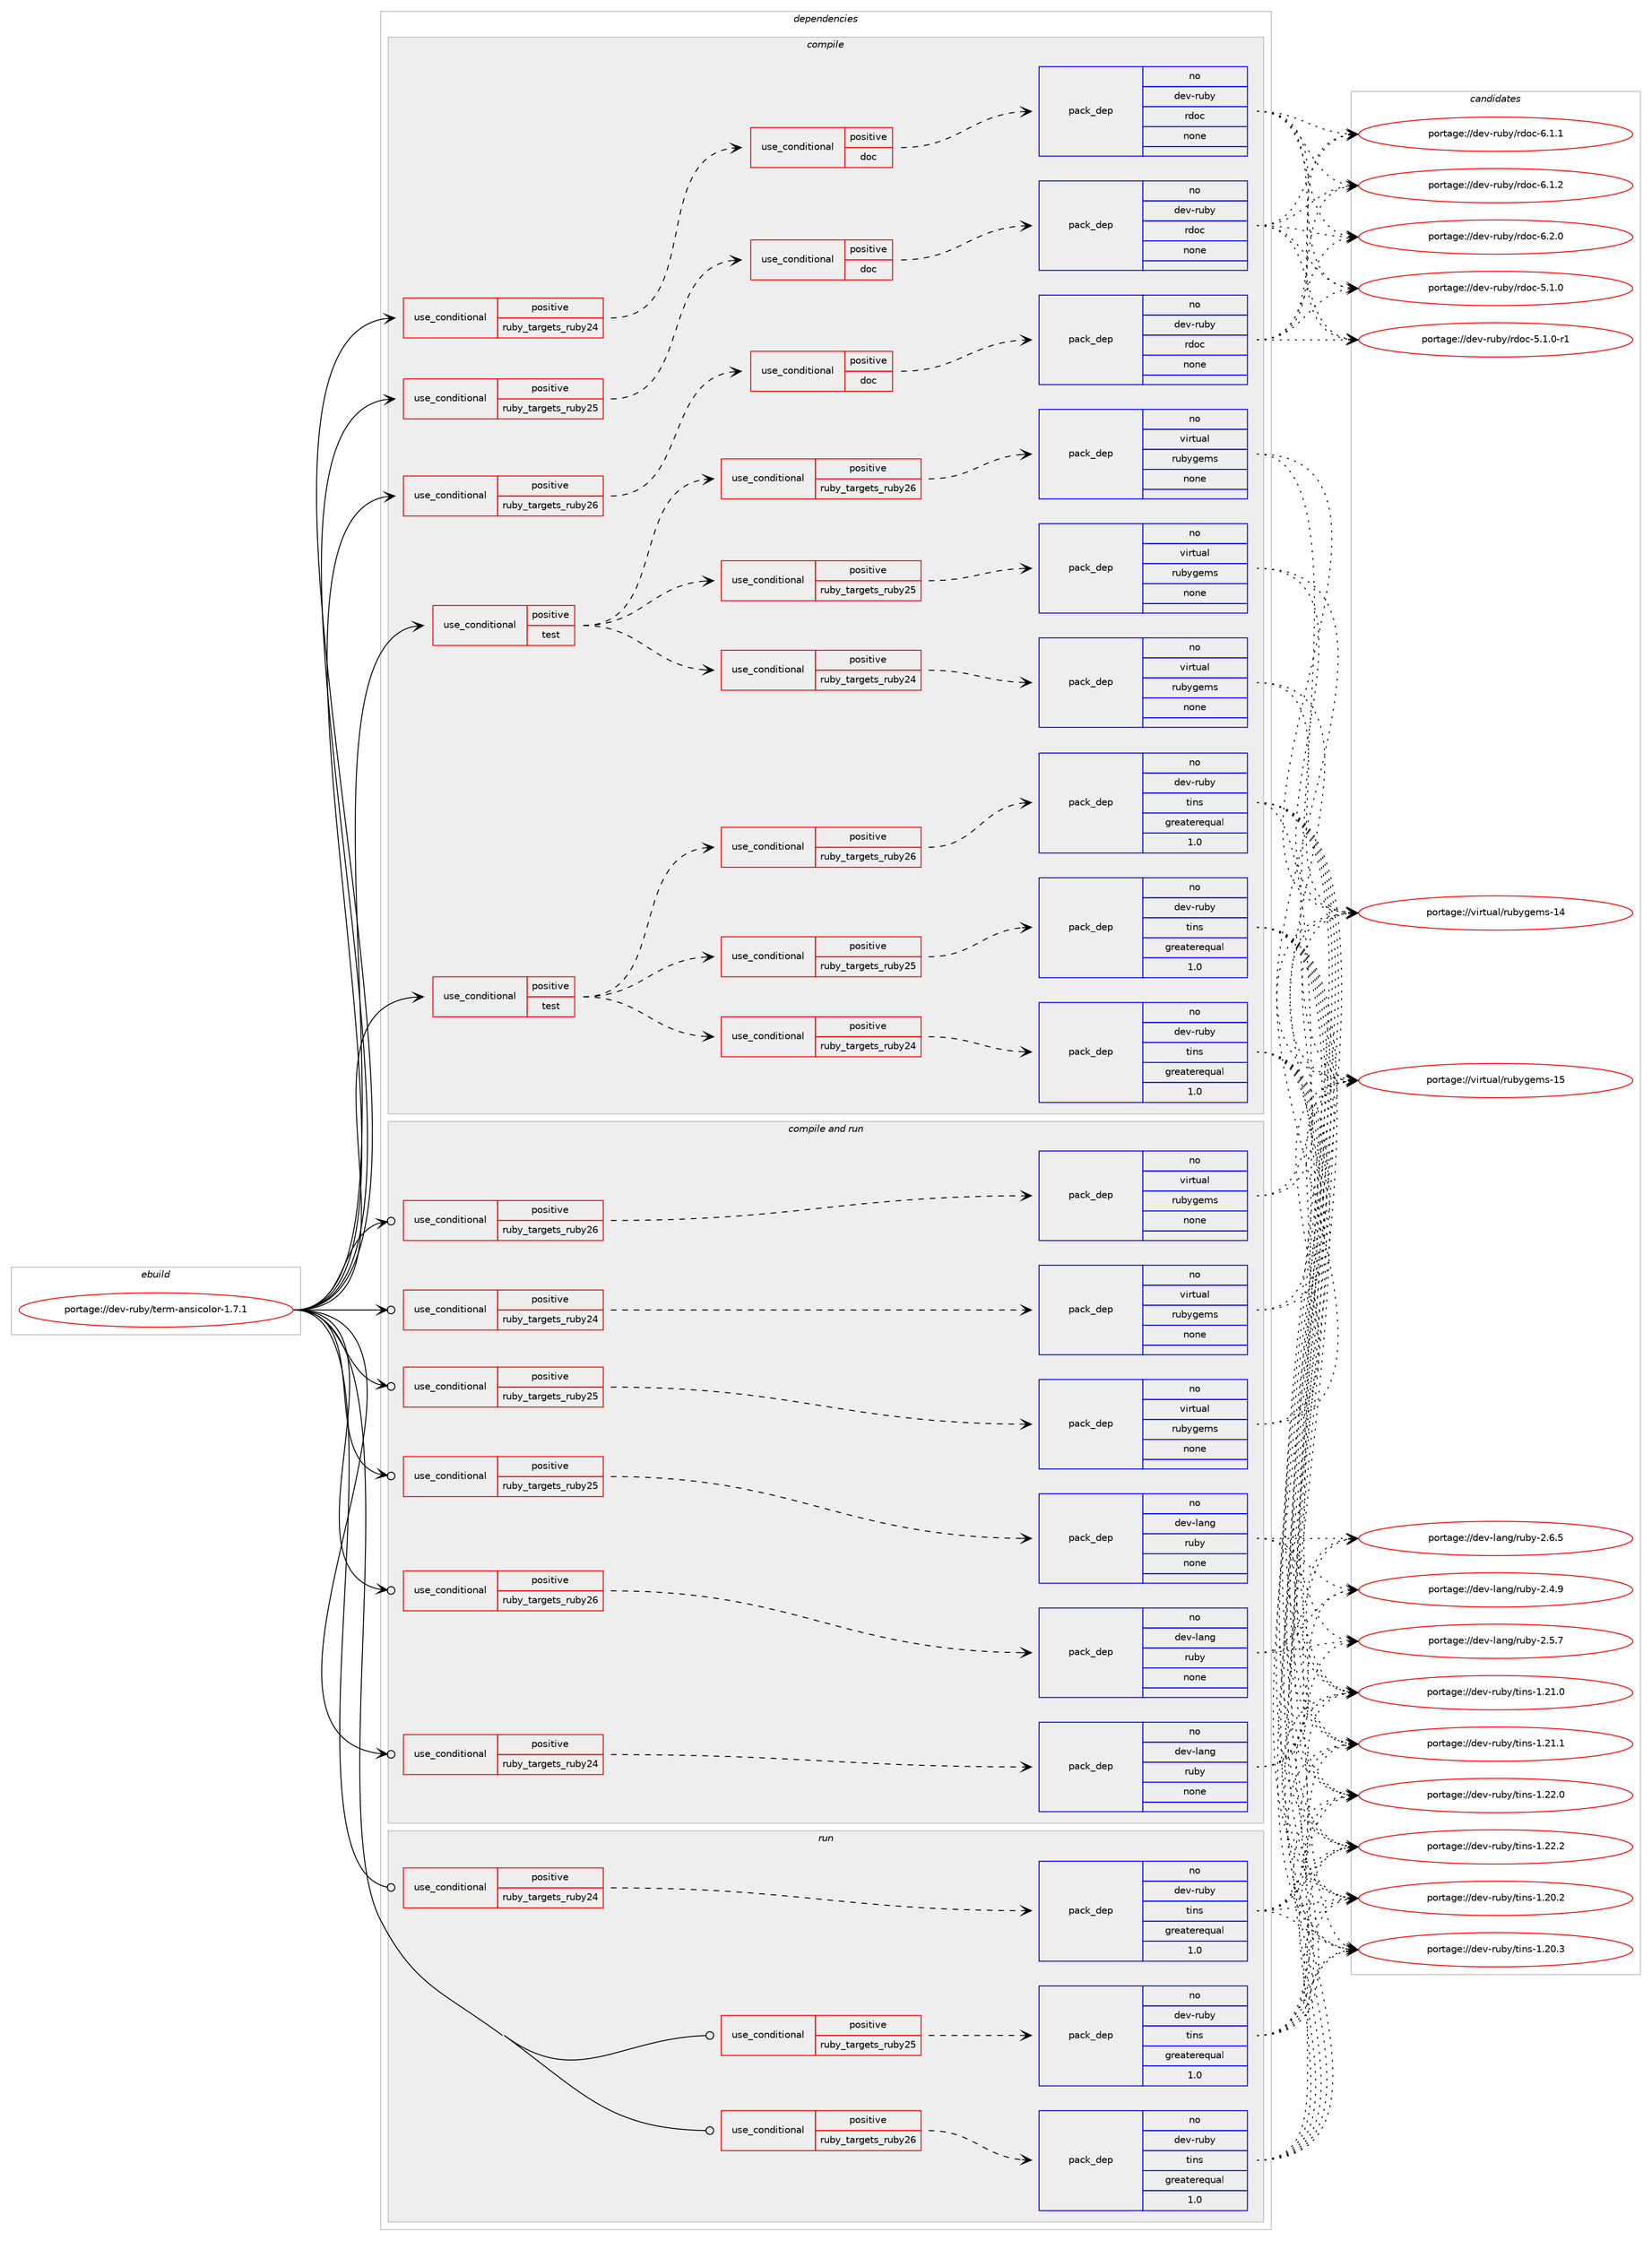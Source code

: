digraph prolog {

# *************
# Graph options
# *************

newrank=true;
concentrate=true;
compound=true;
graph [rankdir=LR,fontname=Helvetica,fontsize=10,ranksep=1.5];#, ranksep=2.5, nodesep=0.2];
edge  [arrowhead=vee];
node  [fontname=Helvetica,fontsize=10];

# **********
# The ebuild
# **********

subgraph cluster_leftcol {
color=gray;
rank=same;
label=<<i>ebuild</i>>;
id [label="portage://dev-ruby/term-ansicolor-1.7.1", color=red, width=4, href="../dev-ruby/term-ansicolor-1.7.1.svg"];
}

# ****************
# The dependencies
# ****************

subgraph cluster_midcol {
color=gray;
label=<<i>dependencies</i>>;
subgraph cluster_compile {
fillcolor="#eeeeee";
style=filled;
label=<<i>compile</i>>;
subgraph cond67617 {
dependency252167 [label=<<TABLE BORDER="0" CELLBORDER="1" CELLSPACING="0" CELLPADDING="4"><TR><TD ROWSPAN="3" CELLPADDING="10">use_conditional</TD></TR><TR><TD>positive</TD></TR><TR><TD>ruby_targets_ruby24</TD></TR></TABLE>>, shape=none, color=red];
subgraph cond67618 {
dependency252168 [label=<<TABLE BORDER="0" CELLBORDER="1" CELLSPACING="0" CELLPADDING="4"><TR><TD ROWSPAN="3" CELLPADDING="10">use_conditional</TD></TR><TR><TD>positive</TD></TR><TR><TD>doc</TD></TR></TABLE>>, shape=none, color=red];
subgraph pack180987 {
dependency252169 [label=<<TABLE BORDER="0" CELLBORDER="1" CELLSPACING="0" CELLPADDING="4" WIDTH="220"><TR><TD ROWSPAN="6" CELLPADDING="30">pack_dep</TD></TR><TR><TD WIDTH="110">no</TD></TR><TR><TD>dev-ruby</TD></TR><TR><TD>rdoc</TD></TR><TR><TD>none</TD></TR><TR><TD></TD></TR></TABLE>>, shape=none, color=blue];
}
dependency252168:e -> dependency252169:w [weight=20,style="dashed",arrowhead="vee"];
}
dependency252167:e -> dependency252168:w [weight=20,style="dashed",arrowhead="vee"];
}
id:e -> dependency252167:w [weight=20,style="solid",arrowhead="vee"];
subgraph cond67619 {
dependency252170 [label=<<TABLE BORDER="0" CELLBORDER="1" CELLSPACING="0" CELLPADDING="4"><TR><TD ROWSPAN="3" CELLPADDING="10">use_conditional</TD></TR><TR><TD>positive</TD></TR><TR><TD>ruby_targets_ruby25</TD></TR></TABLE>>, shape=none, color=red];
subgraph cond67620 {
dependency252171 [label=<<TABLE BORDER="0" CELLBORDER="1" CELLSPACING="0" CELLPADDING="4"><TR><TD ROWSPAN="3" CELLPADDING="10">use_conditional</TD></TR><TR><TD>positive</TD></TR><TR><TD>doc</TD></TR></TABLE>>, shape=none, color=red];
subgraph pack180988 {
dependency252172 [label=<<TABLE BORDER="0" CELLBORDER="1" CELLSPACING="0" CELLPADDING="4" WIDTH="220"><TR><TD ROWSPAN="6" CELLPADDING="30">pack_dep</TD></TR><TR><TD WIDTH="110">no</TD></TR><TR><TD>dev-ruby</TD></TR><TR><TD>rdoc</TD></TR><TR><TD>none</TD></TR><TR><TD></TD></TR></TABLE>>, shape=none, color=blue];
}
dependency252171:e -> dependency252172:w [weight=20,style="dashed",arrowhead="vee"];
}
dependency252170:e -> dependency252171:w [weight=20,style="dashed",arrowhead="vee"];
}
id:e -> dependency252170:w [weight=20,style="solid",arrowhead="vee"];
subgraph cond67621 {
dependency252173 [label=<<TABLE BORDER="0" CELLBORDER="1" CELLSPACING="0" CELLPADDING="4"><TR><TD ROWSPAN="3" CELLPADDING="10">use_conditional</TD></TR><TR><TD>positive</TD></TR><TR><TD>ruby_targets_ruby26</TD></TR></TABLE>>, shape=none, color=red];
subgraph cond67622 {
dependency252174 [label=<<TABLE BORDER="0" CELLBORDER="1" CELLSPACING="0" CELLPADDING="4"><TR><TD ROWSPAN="3" CELLPADDING="10">use_conditional</TD></TR><TR><TD>positive</TD></TR><TR><TD>doc</TD></TR></TABLE>>, shape=none, color=red];
subgraph pack180989 {
dependency252175 [label=<<TABLE BORDER="0" CELLBORDER="1" CELLSPACING="0" CELLPADDING="4" WIDTH="220"><TR><TD ROWSPAN="6" CELLPADDING="30">pack_dep</TD></TR><TR><TD WIDTH="110">no</TD></TR><TR><TD>dev-ruby</TD></TR><TR><TD>rdoc</TD></TR><TR><TD>none</TD></TR><TR><TD></TD></TR></TABLE>>, shape=none, color=blue];
}
dependency252174:e -> dependency252175:w [weight=20,style="dashed",arrowhead="vee"];
}
dependency252173:e -> dependency252174:w [weight=20,style="dashed",arrowhead="vee"];
}
id:e -> dependency252173:w [weight=20,style="solid",arrowhead="vee"];
subgraph cond67623 {
dependency252176 [label=<<TABLE BORDER="0" CELLBORDER="1" CELLSPACING="0" CELLPADDING="4"><TR><TD ROWSPAN="3" CELLPADDING="10">use_conditional</TD></TR><TR><TD>positive</TD></TR><TR><TD>test</TD></TR></TABLE>>, shape=none, color=red];
subgraph cond67624 {
dependency252177 [label=<<TABLE BORDER="0" CELLBORDER="1" CELLSPACING="0" CELLPADDING="4"><TR><TD ROWSPAN="3" CELLPADDING="10">use_conditional</TD></TR><TR><TD>positive</TD></TR><TR><TD>ruby_targets_ruby24</TD></TR></TABLE>>, shape=none, color=red];
subgraph pack180990 {
dependency252178 [label=<<TABLE BORDER="0" CELLBORDER="1" CELLSPACING="0" CELLPADDING="4" WIDTH="220"><TR><TD ROWSPAN="6" CELLPADDING="30">pack_dep</TD></TR><TR><TD WIDTH="110">no</TD></TR><TR><TD>dev-ruby</TD></TR><TR><TD>tins</TD></TR><TR><TD>greaterequal</TD></TR><TR><TD>1.0</TD></TR></TABLE>>, shape=none, color=blue];
}
dependency252177:e -> dependency252178:w [weight=20,style="dashed",arrowhead="vee"];
}
dependency252176:e -> dependency252177:w [weight=20,style="dashed",arrowhead="vee"];
subgraph cond67625 {
dependency252179 [label=<<TABLE BORDER="0" CELLBORDER="1" CELLSPACING="0" CELLPADDING="4"><TR><TD ROWSPAN="3" CELLPADDING="10">use_conditional</TD></TR><TR><TD>positive</TD></TR><TR><TD>ruby_targets_ruby25</TD></TR></TABLE>>, shape=none, color=red];
subgraph pack180991 {
dependency252180 [label=<<TABLE BORDER="0" CELLBORDER="1" CELLSPACING="0" CELLPADDING="4" WIDTH="220"><TR><TD ROWSPAN="6" CELLPADDING="30">pack_dep</TD></TR><TR><TD WIDTH="110">no</TD></TR><TR><TD>dev-ruby</TD></TR><TR><TD>tins</TD></TR><TR><TD>greaterequal</TD></TR><TR><TD>1.0</TD></TR></TABLE>>, shape=none, color=blue];
}
dependency252179:e -> dependency252180:w [weight=20,style="dashed",arrowhead="vee"];
}
dependency252176:e -> dependency252179:w [weight=20,style="dashed",arrowhead="vee"];
subgraph cond67626 {
dependency252181 [label=<<TABLE BORDER="0" CELLBORDER="1" CELLSPACING="0" CELLPADDING="4"><TR><TD ROWSPAN="3" CELLPADDING="10">use_conditional</TD></TR><TR><TD>positive</TD></TR><TR><TD>ruby_targets_ruby26</TD></TR></TABLE>>, shape=none, color=red];
subgraph pack180992 {
dependency252182 [label=<<TABLE BORDER="0" CELLBORDER="1" CELLSPACING="0" CELLPADDING="4" WIDTH="220"><TR><TD ROWSPAN="6" CELLPADDING="30">pack_dep</TD></TR><TR><TD WIDTH="110">no</TD></TR><TR><TD>dev-ruby</TD></TR><TR><TD>tins</TD></TR><TR><TD>greaterequal</TD></TR><TR><TD>1.0</TD></TR></TABLE>>, shape=none, color=blue];
}
dependency252181:e -> dependency252182:w [weight=20,style="dashed",arrowhead="vee"];
}
dependency252176:e -> dependency252181:w [weight=20,style="dashed",arrowhead="vee"];
}
id:e -> dependency252176:w [weight=20,style="solid",arrowhead="vee"];
subgraph cond67627 {
dependency252183 [label=<<TABLE BORDER="0" CELLBORDER="1" CELLSPACING="0" CELLPADDING="4"><TR><TD ROWSPAN="3" CELLPADDING="10">use_conditional</TD></TR><TR><TD>positive</TD></TR><TR><TD>test</TD></TR></TABLE>>, shape=none, color=red];
subgraph cond67628 {
dependency252184 [label=<<TABLE BORDER="0" CELLBORDER="1" CELLSPACING="0" CELLPADDING="4"><TR><TD ROWSPAN="3" CELLPADDING="10">use_conditional</TD></TR><TR><TD>positive</TD></TR><TR><TD>ruby_targets_ruby24</TD></TR></TABLE>>, shape=none, color=red];
subgraph pack180993 {
dependency252185 [label=<<TABLE BORDER="0" CELLBORDER="1" CELLSPACING="0" CELLPADDING="4" WIDTH="220"><TR><TD ROWSPAN="6" CELLPADDING="30">pack_dep</TD></TR><TR><TD WIDTH="110">no</TD></TR><TR><TD>virtual</TD></TR><TR><TD>rubygems</TD></TR><TR><TD>none</TD></TR><TR><TD></TD></TR></TABLE>>, shape=none, color=blue];
}
dependency252184:e -> dependency252185:w [weight=20,style="dashed",arrowhead="vee"];
}
dependency252183:e -> dependency252184:w [weight=20,style="dashed",arrowhead="vee"];
subgraph cond67629 {
dependency252186 [label=<<TABLE BORDER="0" CELLBORDER="1" CELLSPACING="0" CELLPADDING="4"><TR><TD ROWSPAN="3" CELLPADDING="10">use_conditional</TD></TR><TR><TD>positive</TD></TR><TR><TD>ruby_targets_ruby25</TD></TR></TABLE>>, shape=none, color=red];
subgraph pack180994 {
dependency252187 [label=<<TABLE BORDER="0" CELLBORDER="1" CELLSPACING="0" CELLPADDING="4" WIDTH="220"><TR><TD ROWSPAN="6" CELLPADDING="30">pack_dep</TD></TR><TR><TD WIDTH="110">no</TD></TR><TR><TD>virtual</TD></TR><TR><TD>rubygems</TD></TR><TR><TD>none</TD></TR><TR><TD></TD></TR></TABLE>>, shape=none, color=blue];
}
dependency252186:e -> dependency252187:w [weight=20,style="dashed",arrowhead="vee"];
}
dependency252183:e -> dependency252186:w [weight=20,style="dashed",arrowhead="vee"];
subgraph cond67630 {
dependency252188 [label=<<TABLE BORDER="0" CELLBORDER="1" CELLSPACING="0" CELLPADDING="4"><TR><TD ROWSPAN="3" CELLPADDING="10">use_conditional</TD></TR><TR><TD>positive</TD></TR><TR><TD>ruby_targets_ruby26</TD></TR></TABLE>>, shape=none, color=red];
subgraph pack180995 {
dependency252189 [label=<<TABLE BORDER="0" CELLBORDER="1" CELLSPACING="0" CELLPADDING="4" WIDTH="220"><TR><TD ROWSPAN="6" CELLPADDING="30">pack_dep</TD></TR><TR><TD WIDTH="110">no</TD></TR><TR><TD>virtual</TD></TR><TR><TD>rubygems</TD></TR><TR><TD>none</TD></TR><TR><TD></TD></TR></TABLE>>, shape=none, color=blue];
}
dependency252188:e -> dependency252189:w [weight=20,style="dashed",arrowhead="vee"];
}
dependency252183:e -> dependency252188:w [weight=20,style="dashed",arrowhead="vee"];
}
id:e -> dependency252183:w [weight=20,style="solid",arrowhead="vee"];
}
subgraph cluster_compileandrun {
fillcolor="#eeeeee";
style=filled;
label=<<i>compile and run</i>>;
subgraph cond67631 {
dependency252190 [label=<<TABLE BORDER="0" CELLBORDER="1" CELLSPACING="0" CELLPADDING="4"><TR><TD ROWSPAN="3" CELLPADDING="10">use_conditional</TD></TR><TR><TD>positive</TD></TR><TR><TD>ruby_targets_ruby24</TD></TR></TABLE>>, shape=none, color=red];
subgraph pack180996 {
dependency252191 [label=<<TABLE BORDER="0" CELLBORDER="1" CELLSPACING="0" CELLPADDING="4" WIDTH="220"><TR><TD ROWSPAN="6" CELLPADDING="30">pack_dep</TD></TR><TR><TD WIDTH="110">no</TD></TR><TR><TD>dev-lang</TD></TR><TR><TD>ruby</TD></TR><TR><TD>none</TD></TR><TR><TD></TD></TR></TABLE>>, shape=none, color=blue];
}
dependency252190:e -> dependency252191:w [weight=20,style="dashed",arrowhead="vee"];
}
id:e -> dependency252190:w [weight=20,style="solid",arrowhead="odotvee"];
subgraph cond67632 {
dependency252192 [label=<<TABLE BORDER="0" CELLBORDER="1" CELLSPACING="0" CELLPADDING="4"><TR><TD ROWSPAN="3" CELLPADDING="10">use_conditional</TD></TR><TR><TD>positive</TD></TR><TR><TD>ruby_targets_ruby24</TD></TR></TABLE>>, shape=none, color=red];
subgraph pack180997 {
dependency252193 [label=<<TABLE BORDER="0" CELLBORDER="1" CELLSPACING="0" CELLPADDING="4" WIDTH="220"><TR><TD ROWSPAN="6" CELLPADDING="30">pack_dep</TD></TR><TR><TD WIDTH="110">no</TD></TR><TR><TD>virtual</TD></TR><TR><TD>rubygems</TD></TR><TR><TD>none</TD></TR><TR><TD></TD></TR></TABLE>>, shape=none, color=blue];
}
dependency252192:e -> dependency252193:w [weight=20,style="dashed",arrowhead="vee"];
}
id:e -> dependency252192:w [weight=20,style="solid",arrowhead="odotvee"];
subgraph cond67633 {
dependency252194 [label=<<TABLE BORDER="0" CELLBORDER="1" CELLSPACING="0" CELLPADDING="4"><TR><TD ROWSPAN="3" CELLPADDING="10">use_conditional</TD></TR><TR><TD>positive</TD></TR><TR><TD>ruby_targets_ruby25</TD></TR></TABLE>>, shape=none, color=red];
subgraph pack180998 {
dependency252195 [label=<<TABLE BORDER="0" CELLBORDER="1" CELLSPACING="0" CELLPADDING="4" WIDTH="220"><TR><TD ROWSPAN="6" CELLPADDING="30">pack_dep</TD></TR><TR><TD WIDTH="110">no</TD></TR><TR><TD>dev-lang</TD></TR><TR><TD>ruby</TD></TR><TR><TD>none</TD></TR><TR><TD></TD></TR></TABLE>>, shape=none, color=blue];
}
dependency252194:e -> dependency252195:w [weight=20,style="dashed",arrowhead="vee"];
}
id:e -> dependency252194:w [weight=20,style="solid",arrowhead="odotvee"];
subgraph cond67634 {
dependency252196 [label=<<TABLE BORDER="0" CELLBORDER="1" CELLSPACING="0" CELLPADDING="4"><TR><TD ROWSPAN="3" CELLPADDING="10">use_conditional</TD></TR><TR><TD>positive</TD></TR><TR><TD>ruby_targets_ruby25</TD></TR></TABLE>>, shape=none, color=red];
subgraph pack180999 {
dependency252197 [label=<<TABLE BORDER="0" CELLBORDER="1" CELLSPACING="0" CELLPADDING="4" WIDTH="220"><TR><TD ROWSPAN="6" CELLPADDING="30">pack_dep</TD></TR><TR><TD WIDTH="110">no</TD></TR><TR><TD>virtual</TD></TR><TR><TD>rubygems</TD></TR><TR><TD>none</TD></TR><TR><TD></TD></TR></TABLE>>, shape=none, color=blue];
}
dependency252196:e -> dependency252197:w [weight=20,style="dashed",arrowhead="vee"];
}
id:e -> dependency252196:w [weight=20,style="solid",arrowhead="odotvee"];
subgraph cond67635 {
dependency252198 [label=<<TABLE BORDER="0" CELLBORDER="1" CELLSPACING="0" CELLPADDING="4"><TR><TD ROWSPAN="3" CELLPADDING="10">use_conditional</TD></TR><TR><TD>positive</TD></TR><TR><TD>ruby_targets_ruby26</TD></TR></TABLE>>, shape=none, color=red];
subgraph pack181000 {
dependency252199 [label=<<TABLE BORDER="0" CELLBORDER="1" CELLSPACING="0" CELLPADDING="4" WIDTH="220"><TR><TD ROWSPAN="6" CELLPADDING="30">pack_dep</TD></TR><TR><TD WIDTH="110">no</TD></TR><TR><TD>dev-lang</TD></TR><TR><TD>ruby</TD></TR><TR><TD>none</TD></TR><TR><TD></TD></TR></TABLE>>, shape=none, color=blue];
}
dependency252198:e -> dependency252199:w [weight=20,style="dashed",arrowhead="vee"];
}
id:e -> dependency252198:w [weight=20,style="solid",arrowhead="odotvee"];
subgraph cond67636 {
dependency252200 [label=<<TABLE BORDER="0" CELLBORDER="1" CELLSPACING="0" CELLPADDING="4"><TR><TD ROWSPAN="3" CELLPADDING="10">use_conditional</TD></TR><TR><TD>positive</TD></TR><TR><TD>ruby_targets_ruby26</TD></TR></TABLE>>, shape=none, color=red];
subgraph pack181001 {
dependency252201 [label=<<TABLE BORDER="0" CELLBORDER="1" CELLSPACING="0" CELLPADDING="4" WIDTH="220"><TR><TD ROWSPAN="6" CELLPADDING="30">pack_dep</TD></TR><TR><TD WIDTH="110">no</TD></TR><TR><TD>virtual</TD></TR><TR><TD>rubygems</TD></TR><TR><TD>none</TD></TR><TR><TD></TD></TR></TABLE>>, shape=none, color=blue];
}
dependency252200:e -> dependency252201:w [weight=20,style="dashed",arrowhead="vee"];
}
id:e -> dependency252200:w [weight=20,style="solid",arrowhead="odotvee"];
}
subgraph cluster_run {
fillcolor="#eeeeee";
style=filled;
label=<<i>run</i>>;
subgraph cond67637 {
dependency252202 [label=<<TABLE BORDER="0" CELLBORDER="1" CELLSPACING="0" CELLPADDING="4"><TR><TD ROWSPAN="3" CELLPADDING="10">use_conditional</TD></TR><TR><TD>positive</TD></TR><TR><TD>ruby_targets_ruby24</TD></TR></TABLE>>, shape=none, color=red];
subgraph pack181002 {
dependency252203 [label=<<TABLE BORDER="0" CELLBORDER="1" CELLSPACING="0" CELLPADDING="4" WIDTH="220"><TR><TD ROWSPAN="6" CELLPADDING="30">pack_dep</TD></TR><TR><TD WIDTH="110">no</TD></TR><TR><TD>dev-ruby</TD></TR><TR><TD>tins</TD></TR><TR><TD>greaterequal</TD></TR><TR><TD>1.0</TD></TR></TABLE>>, shape=none, color=blue];
}
dependency252202:e -> dependency252203:w [weight=20,style="dashed",arrowhead="vee"];
}
id:e -> dependency252202:w [weight=20,style="solid",arrowhead="odot"];
subgraph cond67638 {
dependency252204 [label=<<TABLE BORDER="0" CELLBORDER="1" CELLSPACING="0" CELLPADDING="4"><TR><TD ROWSPAN="3" CELLPADDING="10">use_conditional</TD></TR><TR><TD>positive</TD></TR><TR><TD>ruby_targets_ruby25</TD></TR></TABLE>>, shape=none, color=red];
subgraph pack181003 {
dependency252205 [label=<<TABLE BORDER="0" CELLBORDER="1" CELLSPACING="0" CELLPADDING="4" WIDTH="220"><TR><TD ROWSPAN="6" CELLPADDING="30">pack_dep</TD></TR><TR><TD WIDTH="110">no</TD></TR><TR><TD>dev-ruby</TD></TR><TR><TD>tins</TD></TR><TR><TD>greaterequal</TD></TR><TR><TD>1.0</TD></TR></TABLE>>, shape=none, color=blue];
}
dependency252204:e -> dependency252205:w [weight=20,style="dashed",arrowhead="vee"];
}
id:e -> dependency252204:w [weight=20,style="solid",arrowhead="odot"];
subgraph cond67639 {
dependency252206 [label=<<TABLE BORDER="0" CELLBORDER="1" CELLSPACING="0" CELLPADDING="4"><TR><TD ROWSPAN="3" CELLPADDING="10">use_conditional</TD></TR><TR><TD>positive</TD></TR><TR><TD>ruby_targets_ruby26</TD></TR></TABLE>>, shape=none, color=red];
subgraph pack181004 {
dependency252207 [label=<<TABLE BORDER="0" CELLBORDER="1" CELLSPACING="0" CELLPADDING="4" WIDTH="220"><TR><TD ROWSPAN="6" CELLPADDING="30">pack_dep</TD></TR><TR><TD WIDTH="110">no</TD></TR><TR><TD>dev-ruby</TD></TR><TR><TD>tins</TD></TR><TR><TD>greaterequal</TD></TR><TR><TD>1.0</TD></TR></TABLE>>, shape=none, color=blue];
}
dependency252206:e -> dependency252207:w [weight=20,style="dashed",arrowhead="vee"];
}
id:e -> dependency252206:w [weight=20,style="solid",arrowhead="odot"];
}
}

# **************
# The candidates
# **************

subgraph cluster_choices {
rank=same;
color=gray;
label=<<i>candidates</i>>;

subgraph choice180987 {
color=black;
nodesep=1;
choiceportage10010111845114117981214711410011199455346494648 [label="portage://dev-ruby/rdoc-5.1.0", color=red, width=4,href="../dev-ruby/rdoc-5.1.0.svg"];
choiceportage100101118451141179812147114100111994553464946484511449 [label="portage://dev-ruby/rdoc-5.1.0-r1", color=red, width=4,href="../dev-ruby/rdoc-5.1.0-r1.svg"];
choiceportage10010111845114117981214711410011199455446494649 [label="portage://dev-ruby/rdoc-6.1.1", color=red, width=4,href="../dev-ruby/rdoc-6.1.1.svg"];
choiceportage10010111845114117981214711410011199455446494650 [label="portage://dev-ruby/rdoc-6.1.2", color=red, width=4,href="../dev-ruby/rdoc-6.1.2.svg"];
choiceportage10010111845114117981214711410011199455446504648 [label="portage://dev-ruby/rdoc-6.2.0", color=red, width=4,href="../dev-ruby/rdoc-6.2.0.svg"];
dependency252169:e -> choiceportage10010111845114117981214711410011199455346494648:w [style=dotted,weight="100"];
dependency252169:e -> choiceportage100101118451141179812147114100111994553464946484511449:w [style=dotted,weight="100"];
dependency252169:e -> choiceportage10010111845114117981214711410011199455446494649:w [style=dotted,weight="100"];
dependency252169:e -> choiceportage10010111845114117981214711410011199455446494650:w [style=dotted,weight="100"];
dependency252169:e -> choiceportage10010111845114117981214711410011199455446504648:w [style=dotted,weight="100"];
}
subgraph choice180988 {
color=black;
nodesep=1;
choiceportage10010111845114117981214711410011199455346494648 [label="portage://dev-ruby/rdoc-5.1.0", color=red, width=4,href="../dev-ruby/rdoc-5.1.0.svg"];
choiceportage100101118451141179812147114100111994553464946484511449 [label="portage://dev-ruby/rdoc-5.1.0-r1", color=red, width=4,href="../dev-ruby/rdoc-5.1.0-r1.svg"];
choiceportage10010111845114117981214711410011199455446494649 [label="portage://dev-ruby/rdoc-6.1.1", color=red, width=4,href="../dev-ruby/rdoc-6.1.1.svg"];
choiceportage10010111845114117981214711410011199455446494650 [label="portage://dev-ruby/rdoc-6.1.2", color=red, width=4,href="../dev-ruby/rdoc-6.1.2.svg"];
choiceportage10010111845114117981214711410011199455446504648 [label="portage://dev-ruby/rdoc-6.2.0", color=red, width=4,href="../dev-ruby/rdoc-6.2.0.svg"];
dependency252172:e -> choiceportage10010111845114117981214711410011199455346494648:w [style=dotted,weight="100"];
dependency252172:e -> choiceportage100101118451141179812147114100111994553464946484511449:w [style=dotted,weight="100"];
dependency252172:e -> choiceportage10010111845114117981214711410011199455446494649:w [style=dotted,weight="100"];
dependency252172:e -> choiceportage10010111845114117981214711410011199455446494650:w [style=dotted,weight="100"];
dependency252172:e -> choiceportage10010111845114117981214711410011199455446504648:w [style=dotted,weight="100"];
}
subgraph choice180989 {
color=black;
nodesep=1;
choiceportage10010111845114117981214711410011199455346494648 [label="portage://dev-ruby/rdoc-5.1.0", color=red, width=4,href="../dev-ruby/rdoc-5.1.0.svg"];
choiceportage100101118451141179812147114100111994553464946484511449 [label="portage://dev-ruby/rdoc-5.1.0-r1", color=red, width=4,href="../dev-ruby/rdoc-5.1.0-r1.svg"];
choiceportage10010111845114117981214711410011199455446494649 [label="portage://dev-ruby/rdoc-6.1.1", color=red, width=4,href="../dev-ruby/rdoc-6.1.1.svg"];
choiceportage10010111845114117981214711410011199455446494650 [label="portage://dev-ruby/rdoc-6.1.2", color=red, width=4,href="../dev-ruby/rdoc-6.1.2.svg"];
choiceportage10010111845114117981214711410011199455446504648 [label="portage://dev-ruby/rdoc-6.2.0", color=red, width=4,href="../dev-ruby/rdoc-6.2.0.svg"];
dependency252175:e -> choiceportage10010111845114117981214711410011199455346494648:w [style=dotted,weight="100"];
dependency252175:e -> choiceportage100101118451141179812147114100111994553464946484511449:w [style=dotted,weight="100"];
dependency252175:e -> choiceportage10010111845114117981214711410011199455446494649:w [style=dotted,weight="100"];
dependency252175:e -> choiceportage10010111845114117981214711410011199455446494650:w [style=dotted,weight="100"];
dependency252175:e -> choiceportage10010111845114117981214711410011199455446504648:w [style=dotted,weight="100"];
}
subgraph choice180990 {
color=black;
nodesep=1;
choiceportage10010111845114117981214711610511011545494650484650 [label="portage://dev-ruby/tins-1.20.2", color=red, width=4,href="../dev-ruby/tins-1.20.2.svg"];
choiceportage10010111845114117981214711610511011545494650484651 [label="portage://dev-ruby/tins-1.20.3", color=red, width=4,href="../dev-ruby/tins-1.20.3.svg"];
choiceportage10010111845114117981214711610511011545494650494648 [label="portage://dev-ruby/tins-1.21.0", color=red, width=4,href="../dev-ruby/tins-1.21.0.svg"];
choiceportage10010111845114117981214711610511011545494650494649 [label="portage://dev-ruby/tins-1.21.1", color=red, width=4,href="../dev-ruby/tins-1.21.1.svg"];
choiceportage10010111845114117981214711610511011545494650504648 [label="portage://dev-ruby/tins-1.22.0", color=red, width=4,href="../dev-ruby/tins-1.22.0.svg"];
choiceportage10010111845114117981214711610511011545494650504650 [label="portage://dev-ruby/tins-1.22.2", color=red, width=4,href="../dev-ruby/tins-1.22.2.svg"];
dependency252178:e -> choiceportage10010111845114117981214711610511011545494650484650:w [style=dotted,weight="100"];
dependency252178:e -> choiceportage10010111845114117981214711610511011545494650484651:w [style=dotted,weight="100"];
dependency252178:e -> choiceportage10010111845114117981214711610511011545494650494648:w [style=dotted,weight="100"];
dependency252178:e -> choiceportage10010111845114117981214711610511011545494650494649:w [style=dotted,weight="100"];
dependency252178:e -> choiceportage10010111845114117981214711610511011545494650504648:w [style=dotted,weight="100"];
dependency252178:e -> choiceportage10010111845114117981214711610511011545494650504650:w [style=dotted,weight="100"];
}
subgraph choice180991 {
color=black;
nodesep=1;
choiceportage10010111845114117981214711610511011545494650484650 [label="portage://dev-ruby/tins-1.20.2", color=red, width=4,href="../dev-ruby/tins-1.20.2.svg"];
choiceportage10010111845114117981214711610511011545494650484651 [label="portage://dev-ruby/tins-1.20.3", color=red, width=4,href="../dev-ruby/tins-1.20.3.svg"];
choiceportage10010111845114117981214711610511011545494650494648 [label="portage://dev-ruby/tins-1.21.0", color=red, width=4,href="../dev-ruby/tins-1.21.0.svg"];
choiceportage10010111845114117981214711610511011545494650494649 [label="portage://dev-ruby/tins-1.21.1", color=red, width=4,href="../dev-ruby/tins-1.21.1.svg"];
choiceportage10010111845114117981214711610511011545494650504648 [label="portage://dev-ruby/tins-1.22.0", color=red, width=4,href="../dev-ruby/tins-1.22.0.svg"];
choiceportage10010111845114117981214711610511011545494650504650 [label="portage://dev-ruby/tins-1.22.2", color=red, width=4,href="../dev-ruby/tins-1.22.2.svg"];
dependency252180:e -> choiceportage10010111845114117981214711610511011545494650484650:w [style=dotted,weight="100"];
dependency252180:e -> choiceportage10010111845114117981214711610511011545494650484651:w [style=dotted,weight="100"];
dependency252180:e -> choiceportage10010111845114117981214711610511011545494650494648:w [style=dotted,weight="100"];
dependency252180:e -> choiceportage10010111845114117981214711610511011545494650494649:w [style=dotted,weight="100"];
dependency252180:e -> choiceportage10010111845114117981214711610511011545494650504648:w [style=dotted,weight="100"];
dependency252180:e -> choiceportage10010111845114117981214711610511011545494650504650:w [style=dotted,weight="100"];
}
subgraph choice180992 {
color=black;
nodesep=1;
choiceportage10010111845114117981214711610511011545494650484650 [label="portage://dev-ruby/tins-1.20.2", color=red, width=4,href="../dev-ruby/tins-1.20.2.svg"];
choiceportage10010111845114117981214711610511011545494650484651 [label="portage://dev-ruby/tins-1.20.3", color=red, width=4,href="../dev-ruby/tins-1.20.3.svg"];
choiceportage10010111845114117981214711610511011545494650494648 [label="portage://dev-ruby/tins-1.21.0", color=red, width=4,href="../dev-ruby/tins-1.21.0.svg"];
choiceportage10010111845114117981214711610511011545494650494649 [label="portage://dev-ruby/tins-1.21.1", color=red, width=4,href="../dev-ruby/tins-1.21.1.svg"];
choiceportage10010111845114117981214711610511011545494650504648 [label="portage://dev-ruby/tins-1.22.0", color=red, width=4,href="../dev-ruby/tins-1.22.0.svg"];
choiceportage10010111845114117981214711610511011545494650504650 [label="portage://dev-ruby/tins-1.22.2", color=red, width=4,href="../dev-ruby/tins-1.22.2.svg"];
dependency252182:e -> choiceportage10010111845114117981214711610511011545494650484650:w [style=dotted,weight="100"];
dependency252182:e -> choiceportage10010111845114117981214711610511011545494650484651:w [style=dotted,weight="100"];
dependency252182:e -> choiceportage10010111845114117981214711610511011545494650494648:w [style=dotted,weight="100"];
dependency252182:e -> choiceportage10010111845114117981214711610511011545494650494649:w [style=dotted,weight="100"];
dependency252182:e -> choiceportage10010111845114117981214711610511011545494650504648:w [style=dotted,weight="100"];
dependency252182:e -> choiceportage10010111845114117981214711610511011545494650504650:w [style=dotted,weight="100"];
}
subgraph choice180993 {
color=black;
nodesep=1;
choiceportage118105114116117971084711411798121103101109115454952 [label="portage://virtual/rubygems-14", color=red, width=4,href="../virtual/rubygems-14.svg"];
choiceportage118105114116117971084711411798121103101109115454953 [label="portage://virtual/rubygems-15", color=red, width=4,href="../virtual/rubygems-15.svg"];
dependency252185:e -> choiceportage118105114116117971084711411798121103101109115454952:w [style=dotted,weight="100"];
dependency252185:e -> choiceportage118105114116117971084711411798121103101109115454953:w [style=dotted,weight="100"];
}
subgraph choice180994 {
color=black;
nodesep=1;
choiceportage118105114116117971084711411798121103101109115454952 [label="portage://virtual/rubygems-14", color=red, width=4,href="../virtual/rubygems-14.svg"];
choiceportage118105114116117971084711411798121103101109115454953 [label="portage://virtual/rubygems-15", color=red, width=4,href="../virtual/rubygems-15.svg"];
dependency252187:e -> choiceportage118105114116117971084711411798121103101109115454952:w [style=dotted,weight="100"];
dependency252187:e -> choiceportage118105114116117971084711411798121103101109115454953:w [style=dotted,weight="100"];
}
subgraph choice180995 {
color=black;
nodesep=1;
choiceportage118105114116117971084711411798121103101109115454952 [label="portage://virtual/rubygems-14", color=red, width=4,href="../virtual/rubygems-14.svg"];
choiceportage118105114116117971084711411798121103101109115454953 [label="portage://virtual/rubygems-15", color=red, width=4,href="../virtual/rubygems-15.svg"];
dependency252189:e -> choiceportage118105114116117971084711411798121103101109115454952:w [style=dotted,weight="100"];
dependency252189:e -> choiceportage118105114116117971084711411798121103101109115454953:w [style=dotted,weight="100"];
}
subgraph choice180996 {
color=black;
nodesep=1;
choiceportage10010111845108971101034711411798121455046524657 [label="portage://dev-lang/ruby-2.4.9", color=red, width=4,href="../dev-lang/ruby-2.4.9.svg"];
choiceportage10010111845108971101034711411798121455046534655 [label="portage://dev-lang/ruby-2.5.7", color=red, width=4,href="../dev-lang/ruby-2.5.7.svg"];
choiceportage10010111845108971101034711411798121455046544653 [label="portage://dev-lang/ruby-2.6.5", color=red, width=4,href="../dev-lang/ruby-2.6.5.svg"];
dependency252191:e -> choiceportage10010111845108971101034711411798121455046524657:w [style=dotted,weight="100"];
dependency252191:e -> choiceportage10010111845108971101034711411798121455046534655:w [style=dotted,weight="100"];
dependency252191:e -> choiceportage10010111845108971101034711411798121455046544653:w [style=dotted,weight="100"];
}
subgraph choice180997 {
color=black;
nodesep=1;
choiceportage118105114116117971084711411798121103101109115454952 [label="portage://virtual/rubygems-14", color=red, width=4,href="../virtual/rubygems-14.svg"];
choiceportage118105114116117971084711411798121103101109115454953 [label="portage://virtual/rubygems-15", color=red, width=4,href="../virtual/rubygems-15.svg"];
dependency252193:e -> choiceportage118105114116117971084711411798121103101109115454952:w [style=dotted,weight="100"];
dependency252193:e -> choiceportage118105114116117971084711411798121103101109115454953:w [style=dotted,weight="100"];
}
subgraph choice180998 {
color=black;
nodesep=1;
choiceportage10010111845108971101034711411798121455046524657 [label="portage://dev-lang/ruby-2.4.9", color=red, width=4,href="../dev-lang/ruby-2.4.9.svg"];
choiceportage10010111845108971101034711411798121455046534655 [label="portage://dev-lang/ruby-2.5.7", color=red, width=4,href="../dev-lang/ruby-2.5.7.svg"];
choiceportage10010111845108971101034711411798121455046544653 [label="portage://dev-lang/ruby-2.6.5", color=red, width=4,href="../dev-lang/ruby-2.6.5.svg"];
dependency252195:e -> choiceportage10010111845108971101034711411798121455046524657:w [style=dotted,weight="100"];
dependency252195:e -> choiceportage10010111845108971101034711411798121455046534655:w [style=dotted,weight="100"];
dependency252195:e -> choiceportage10010111845108971101034711411798121455046544653:w [style=dotted,weight="100"];
}
subgraph choice180999 {
color=black;
nodesep=1;
choiceportage118105114116117971084711411798121103101109115454952 [label="portage://virtual/rubygems-14", color=red, width=4,href="../virtual/rubygems-14.svg"];
choiceportage118105114116117971084711411798121103101109115454953 [label="portage://virtual/rubygems-15", color=red, width=4,href="../virtual/rubygems-15.svg"];
dependency252197:e -> choiceportage118105114116117971084711411798121103101109115454952:w [style=dotted,weight="100"];
dependency252197:e -> choiceportage118105114116117971084711411798121103101109115454953:w [style=dotted,weight="100"];
}
subgraph choice181000 {
color=black;
nodesep=1;
choiceportage10010111845108971101034711411798121455046524657 [label="portage://dev-lang/ruby-2.4.9", color=red, width=4,href="../dev-lang/ruby-2.4.9.svg"];
choiceportage10010111845108971101034711411798121455046534655 [label="portage://dev-lang/ruby-2.5.7", color=red, width=4,href="../dev-lang/ruby-2.5.7.svg"];
choiceportage10010111845108971101034711411798121455046544653 [label="portage://dev-lang/ruby-2.6.5", color=red, width=4,href="../dev-lang/ruby-2.6.5.svg"];
dependency252199:e -> choiceportage10010111845108971101034711411798121455046524657:w [style=dotted,weight="100"];
dependency252199:e -> choiceportage10010111845108971101034711411798121455046534655:w [style=dotted,weight="100"];
dependency252199:e -> choiceportage10010111845108971101034711411798121455046544653:w [style=dotted,weight="100"];
}
subgraph choice181001 {
color=black;
nodesep=1;
choiceportage118105114116117971084711411798121103101109115454952 [label="portage://virtual/rubygems-14", color=red, width=4,href="../virtual/rubygems-14.svg"];
choiceportage118105114116117971084711411798121103101109115454953 [label="portage://virtual/rubygems-15", color=red, width=4,href="../virtual/rubygems-15.svg"];
dependency252201:e -> choiceportage118105114116117971084711411798121103101109115454952:w [style=dotted,weight="100"];
dependency252201:e -> choiceportage118105114116117971084711411798121103101109115454953:w [style=dotted,weight="100"];
}
subgraph choice181002 {
color=black;
nodesep=1;
choiceportage10010111845114117981214711610511011545494650484650 [label="portage://dev-ruby/tins-1.20.2", color=red, width=4,href="../dev-ruby/tins-1.20.2.svg"];
choiceportage10010111845114117981214711610511011545494650484651 [label="portage://dev-ruby/tins-1.20.3", color=red, width=4,href="../dev-ruby/tins-1.20.3.svg"];
choiceportage10010111845114117981214711610511011545494650494648 [label="portage://dev-ruby/tins-1.21.0", color=red, width=4,href="../dev-ruby/tins-1.21.0.svg"];
choiceportage10010111845114117981214711610511011545494650494649 [label="portage://dev-ruby/tins-1.21.1", color=red, width=4,href="../dev-ruby/tins-1.21.1.svg"];
choiceportage10010111845114117981214711610511011545494650504648 [label="portage://dev-ruby/tins-1.22.0", color=red, width=4,href="../dev-ruby/tins-1.22.0.svg"];
choiceportage10010111845114117981214711610511011545494650504650 [label="portage://dev-ruby/tins-1.22.2", color=red, width=4,href="../dev-ruby/tins-1.22.2.svg"];
dependency252203:e -> choiceportage10010111845114117981214711610511011545494650484650:w [style=dotted,weight="100"];
dependency252203:e -> choiceportage10010111845114117981214711610511011545494650484651:w [style=dotted,weight="100"];
dependency252203:e -> choiceportage10010111845114117981214711610511011545494650494648:w [style=dotted,weight="100"];
dependency252203:e -> choiceportage10010111845114117981214711610511011545494650494649:w [style=dotted,weight="100"];
dependency252203:e -> choiceportage10010111845114117981214711610511011545494650504648:w [style=dotted,weight="100"];
dependency252203:e -> choiceportage10010111845114117981214711610511011545494650504650:w [style=dotted,weight="100"];
}
subgraph choice181003 {
color=black;
nodesep=1;
choiceportage10010111845114117981214711610511011545494650484650 [label="portage://dev-ruby/tins-1.20.2", color=red, width=4,href="../dev-ruby/tins-1.20.2.svg"];
choiceportage10010111845114117981214711610511011545494650484651 [label="portage://dev-ruby/tins-1.20.3", color=red, width=4,href="../dev-ruby/tins-1.20.3.svg"];
choiceportage10010111845114117981214711610511011545494650494648 [label="portage://dev-ruby/tins-1.21.0", color=red, width=4,href="../dev-ruby/tins-1.21.0.svg"];
choiceportage10010111845114117981214711610511011545494650494649 [label="portage://dev-ruby/tins-1.21.1", color=red, width=4,href="../dev-ruby/tins-1.21.1.svg"];
choiceportage10010111845114117981214711610511011545494650504648 [label="portage://dev-ruby/tins-1.22.0", color=red, width=4,href="../dev-ruby/tins-1.22.0.svg"];
choiceportage10010111845114117981214711610511011545494650504650 [label="portage://dev-ruby/tins-1.22.2", color=red, width=4,href="../dev-ruby/tins-1.22.2.svg"];
dependency252205:e -> choiceportage10010111845114117981214711610511011545494650484650:w [style=dotted,weight="100"];
dependency252205:e -> choiceportage10010111845114117981214711610511011545494650484651:w [style=dotted,weight="100"];
dependency252205:e -> choiceportage10010111845114117981214711610511011545494650494648:w [style=dotted,weight="100"];
dependency252205:e -> choiceportage10010111845114117981214711610511011545494650494649:w [style=dotted,weight="100"];
dependency252205:e -> choiceportage10010111845114117981214711610511011545494650504648:w [style=dotted,weight="100"];
dependency252205:e -> choiceportage10010111845114117981214711610511011545494650504650:w [style=dotted,weight="100"];
}
subgraph choice181004 {
color=black;
nodesep=1;
choiceportage10010111845114117981214711610511011545494650484650 [label="portage://dev-ruby/tins-1.20.2", color=red, width=4,href="../dev-ruby/tins-1.20.2.svg"];
choiceportage10010111845114117981214711610511011545494650484651 [label="portage://dev-ruby/tins-1.20.3", color=red, width=4,href="../dev-ruby/tins-1.20.3.svg"];
choiceportage10010111845114117981214711610511011545494650494648 [label="portage://dev-ruby/tins-1.21.0", color=red, width=4,href="../dev-ruby/tins-1.21.0.svg"];
choiceportage10010111845114117981214711610511011545494650494649 [label="portage://dev-ruby/tins-1.21.1", color=red, width=4,href="../dev-ruby/tins-1.21.1.svg"];
choiceportage10010111845114117981214711610511011545494650504648 [label="portage://dev-ruby/tins-1.22.0", color=red, width=4,href="../dev-ruby/tins-1.22.0.svg"];
choiceportage10010111845114117981214711610511011545494650504650 [label="portage://dev-ruby/tins-1.22.2", color=red, width=4,href="../dev-ruby/tins-1.22.2.svg"];
dependency252207:e -> choiceportage10010111845114117981214711610511011545494650484650:w [style=dotted,weight="100"];
dependency252207:e -> choiceportage10010111845114117981214711610511011545494650484651:w [style=dotted,weight="100"];
dependency252207:e -> choiceportage10010111845114117981214711610511011545494650494648:w [style=dotted,weight="100"];
dependency252207:e -> choiceportage10010111845114117981214711610511011545494650494649:w [style=dotted,weight="100"];
dependency252207:e -> choiceportage10010111845114117981214711610511011545494650504648:w [style=dotted,weight="100"];
dependency252207:e -> choiceportage10010111845114117981214711610511011545494650504650:w [style=dotted,weight="100"];
}
}

}
